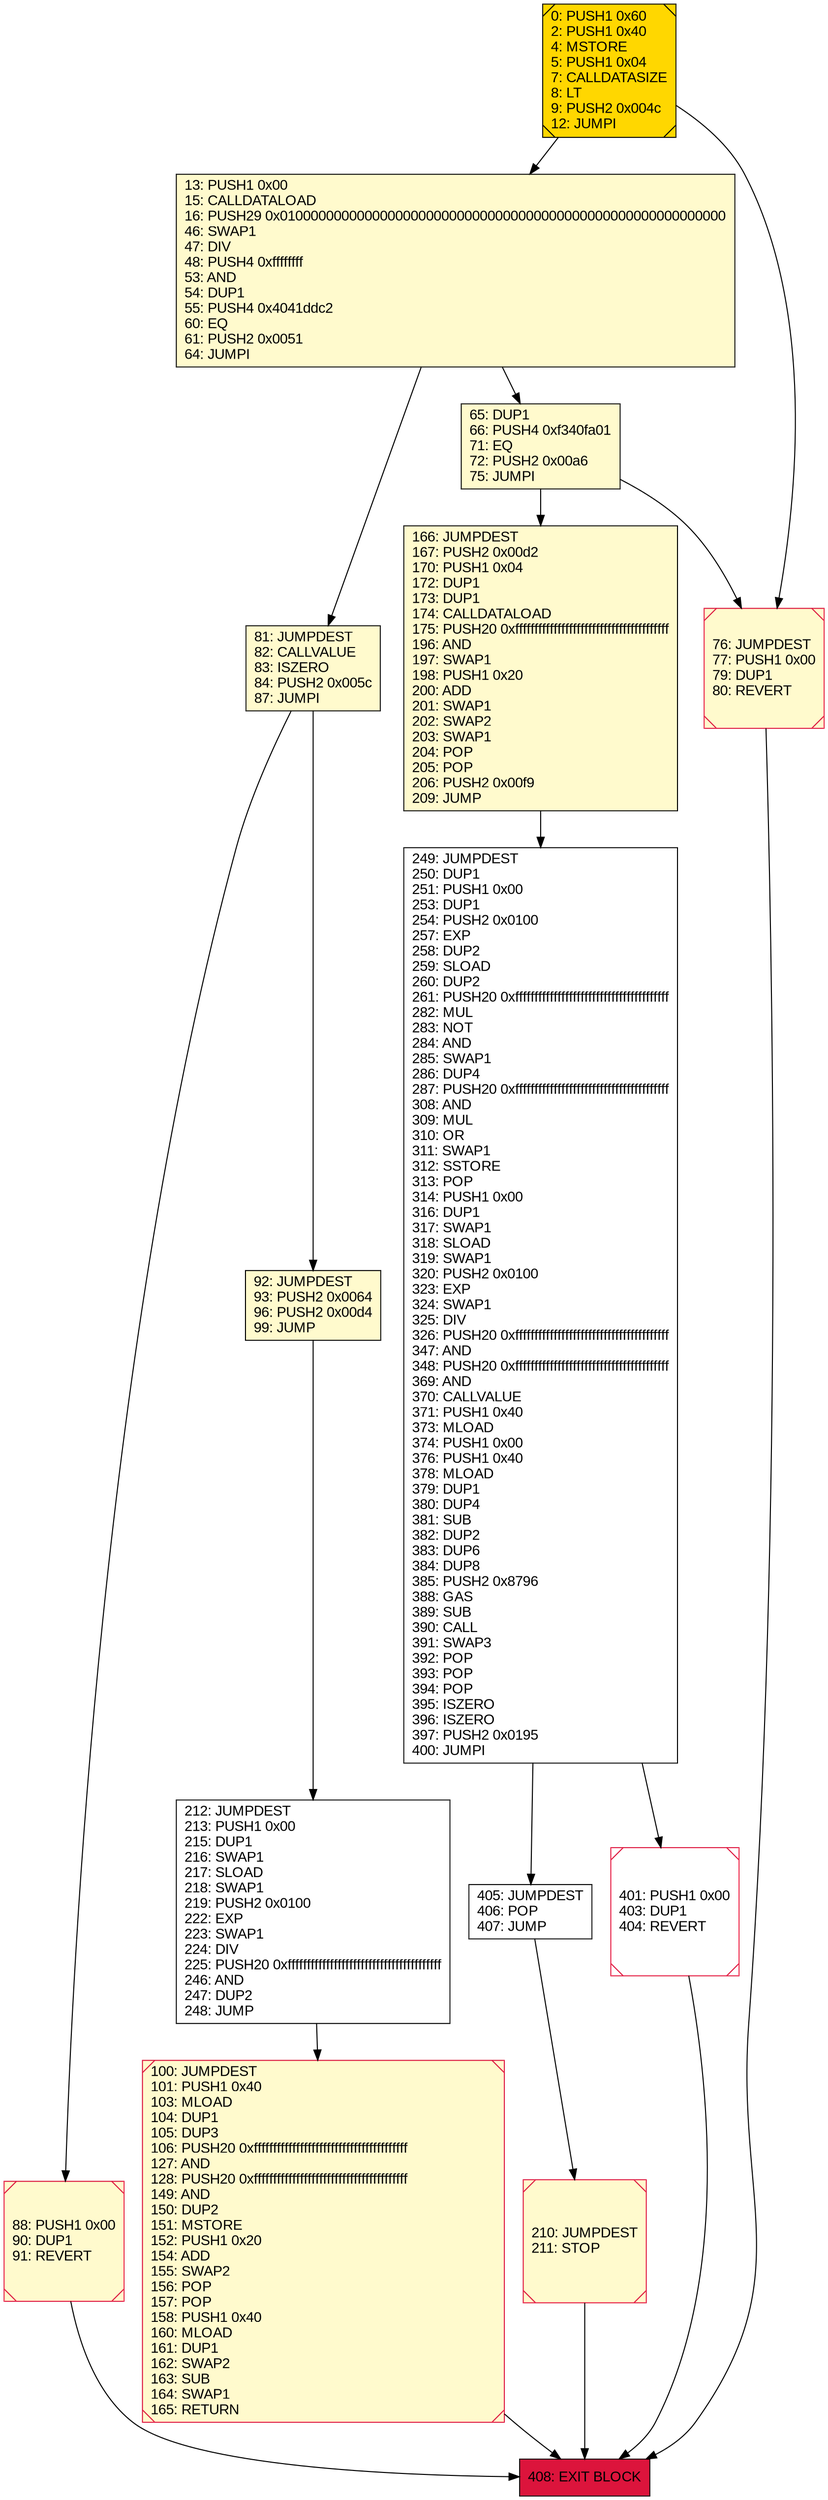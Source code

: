 digraph G {
bgcolor=transparent rankdir=UD;
node [shape=box style=filled color=black fillcolor=white fontname=arial fontcolor=black];
92 [label="92: JUMPDEST\l93: PUSH2 0x0064\l96: PUSH2 0x00d4\l99: JUMP\l" fillcolor=lemonchiffon ];
212 [label="212: JUMPDEST\l213: PUSH1 0x00\l215: DUP1\l216: SWAP1\l217: SLOAD\l218: SWAP1\l219: PUSH2 0x0100\l222: EXP\l223: SWAP1\l224: DIV\l225: PUSH20 0xffffffffffffffffffffffffffffffffffffffff\l246: AND\l247: DUP2\l248: JUMP\l" ];
0 [label="0: PUSH1 0x60\l2: PUSH1 0x40\l4: MSTORE\l5: PUSH1 0x04\l7: CALLDATASIZE\l8: LT\l9: PUSH2 0x004c\l12: JUMPI\l" fillcolor=lemonchiffon shape=Msquare fillcolor=gold ];
210 [label="210: JUMPDEST\l211: STOP\l" fillcolor=lemonchiffon shape=Msquare color=crimson ];
13 [label="13: PUSH1 0x00\l15: CALLDATALOAD\l16: PUSH29 0x0100000000000000000000000000000000000000000000000000000000\l46: SWAP1\l47: DIV\l48: PUSH4 0xffffffff\l53: AND\l54: DUP1\l55: PUSH4 0x4041ddc2\l60: EQ\l61: PUSH2 0x0051\l64: JUMPI\l" fillcolor=lemonchiffon ];
76 [label="76: JUMPDEST\l77: PUSH1 0x00\l79: DUP1\l80: REVERT\l" fillcolor=lemonchiffon shape=Msquare color=crimson ];
249 [label="249: JUMPDEST\l250: DUP1\l251: PUSH1 0x00\l253: DUP1\l254: PUSH2 0x0100\l257: EXP\l258: DUP2\l259: SLOAD\l260: DUP2\l261: PUSH20 0xffffffffffffffffffffffffffffffffffffffff\l282: MUL\l283: NOT\l284: AND\l285: SWAP1\l286: DUP4\l287: PUSH20 0xffffffffffffffffffffffffffffffffffffffff\l308: AND\l309: MUL\l310: OR\l311: SWAP1\l312: SSTORE\l313: POP\l314: PUSH1 0x00\l316: DUP1\l317: SWAP1\l318: SLOAD\l319: SWAP1\l320: PUSH2 0x0100\l323: EXP\l324: SWAP1\l325: DIV\l326: PUSH20 0xffffffffffffffffffffffffffffffffffffffff\l347: AND\l348: PUSH20 0xffffffffffffffffffffffffffffffffffffffff\l369: AND\l370: CALLVALUE\l371: PUSH1 0x40\l373: MLOAD\l374: PUSH1 0x00\l376: PUSH1 0x40\l378: MLOAD\l379: DUP1\l380: DUP4\l381: SUB\l382: DUP2\l383: DUP6\l384: DUP8\l385: PUSH2 0x8796\l388: GAS\l389: SUB\l390: CALL\l391: SWAP3\l392: POP\l393: POP\l394: POP\l395: ISZERO\l396: ISZERO\l397: PUSH2 0x0195\l400: JUMPI\l" ];
81 [label="81: JUMPDEST\l82: CALLVALUE\l83: ISZERO\l84: PUSH2 0x005c\l87: JUMPI\l" fillcolor=lemonchiffon ];
401 [label="401: PUSH1 0x00\l403: DUP1\l404: REVERT\l" shape=Msquare color=crimson ];
405 [label="405: JUMPDEST\l406: POP\l407: JUMP\l" ];
65 [label="65: DUP1\l66: PUSH4 0xf340fa01\l71: EQ\l72: PUSH2 0x00a6\l75: JUMPI\l" fillcolor=lemonchiffon ];
100 [label="100: JUMPDEST\l101: PUSH1 0x40\l103: MLOAD\l104: DUP1\l105: DUP3\l106: PUSH20 0xffffffffffffffffffffffffffffffffffffffff\l127: AND\l128: PUSH20 0xffffffffffffffffffffffffffffffffffffffff\l149: AND\l150: DUP2\l151: MSTORE\l152: PUSH1 0x20\l154: ADD\l155: SWAP2\l156: POP\l157: POP\l158: PUSH1 0x40\l160: MLOAD\l161: DUP1\l162: SWAP2\l163: SUB\l164: SWAP1\l165: RETURN\l" fillcolor=lemonchiffon shape=Msquare color=crimson ];
408 [label="408: EXIT BLOCK\l" fillcolor=crimson ];
88 [label="88: PUSH1 0x00\l90: DUP1\l91: REVERT\l" fillcolor=lemonchiffon shape=Msquare color=crimson ];
166 [label="166: JUMPDEST\l167: PUSH2 0x00d2\l170: PUSH1 0x04\l172: DUP1\l173: DUP1\l174: CALLDATALOAD\l175: PUSH20 0xffffffffffffffffffffffffffffffffffffffff\l196: AND\l197: SWAP1\l198: PUSH1 0x20\l200: ADD\l201: SWAP1\l202: SWAP2\l203: SWAP1\l204: POP\l205: POP\l206: PUSH2 0x00f9\l209: JUMP\l" fillcolor=lemonchiffon ];
88 -> 408;
92 -> 212;
401 -> 408;
65 -> 166;
81 -> 88;
0 -> 13;
0 -> 76;
100 -> 408;
166 -> 249;
76 -> 408;
81 -> 92;
405 -> 210;
212 -> 100;
13 -> 81;
249 -> 405;
13 -> 65;
210 -> 408;
65 -> 76;
249 -> 401;
}